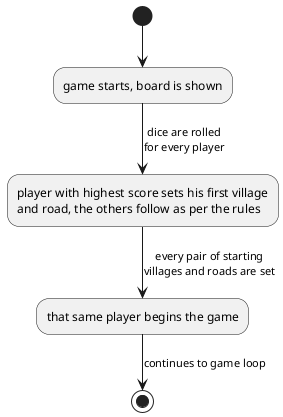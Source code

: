 @startuml

(*)  --> "game starts, board is shown"
--> [dice are rolled\nfor every player] "player with highest score sets his first village
and road, the others follow as per the rules"
--> [every pair of starting\nvillages and roads are set] "that same player begins the game"
--> [continues to game loop] (*)

@enduml